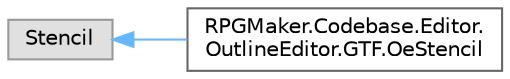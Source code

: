 digraph "クラス階層図"
{
 // LATEX_PDF_SIZE
  bgcolor="transparent";
  edge [fontname=Helvetica,fontsize=10,labelfontname=Helvetica,labelfontsize=10];
  node [fontname=Helvetica,fontsize=10,shape=box,height=0.2,width=0.4];
  rankdir="LR";
  Node0 [id="Node000000",label="Stencil",height=0.2,width=0.4,color="grey60", fillcolor="#E0E0E0", style="filled",tooltip=" "];
  Node0 -> Node1 [id="edge827_Node000000_Node000001",dir="back",color="steelblue1",style="solid",tooltip=" "];
  Node1 [id="Node000001",label="RPGMaker.Codebase.Editor.\lOutlineEditor.GTF.OeStencil",height=0.2,width=0.4,color="grey40", fillcolor="white", style="filled",URL="$db/ddf/class_r_p_g_maker_1_1_codebase_1_1_editor_1_1_outline_editor_1_1_g_t_f_1_1_oe_stencil.html",tooltip="😁 アウトライン・エディター（Ｏｅ）刷り込み型"];
}

